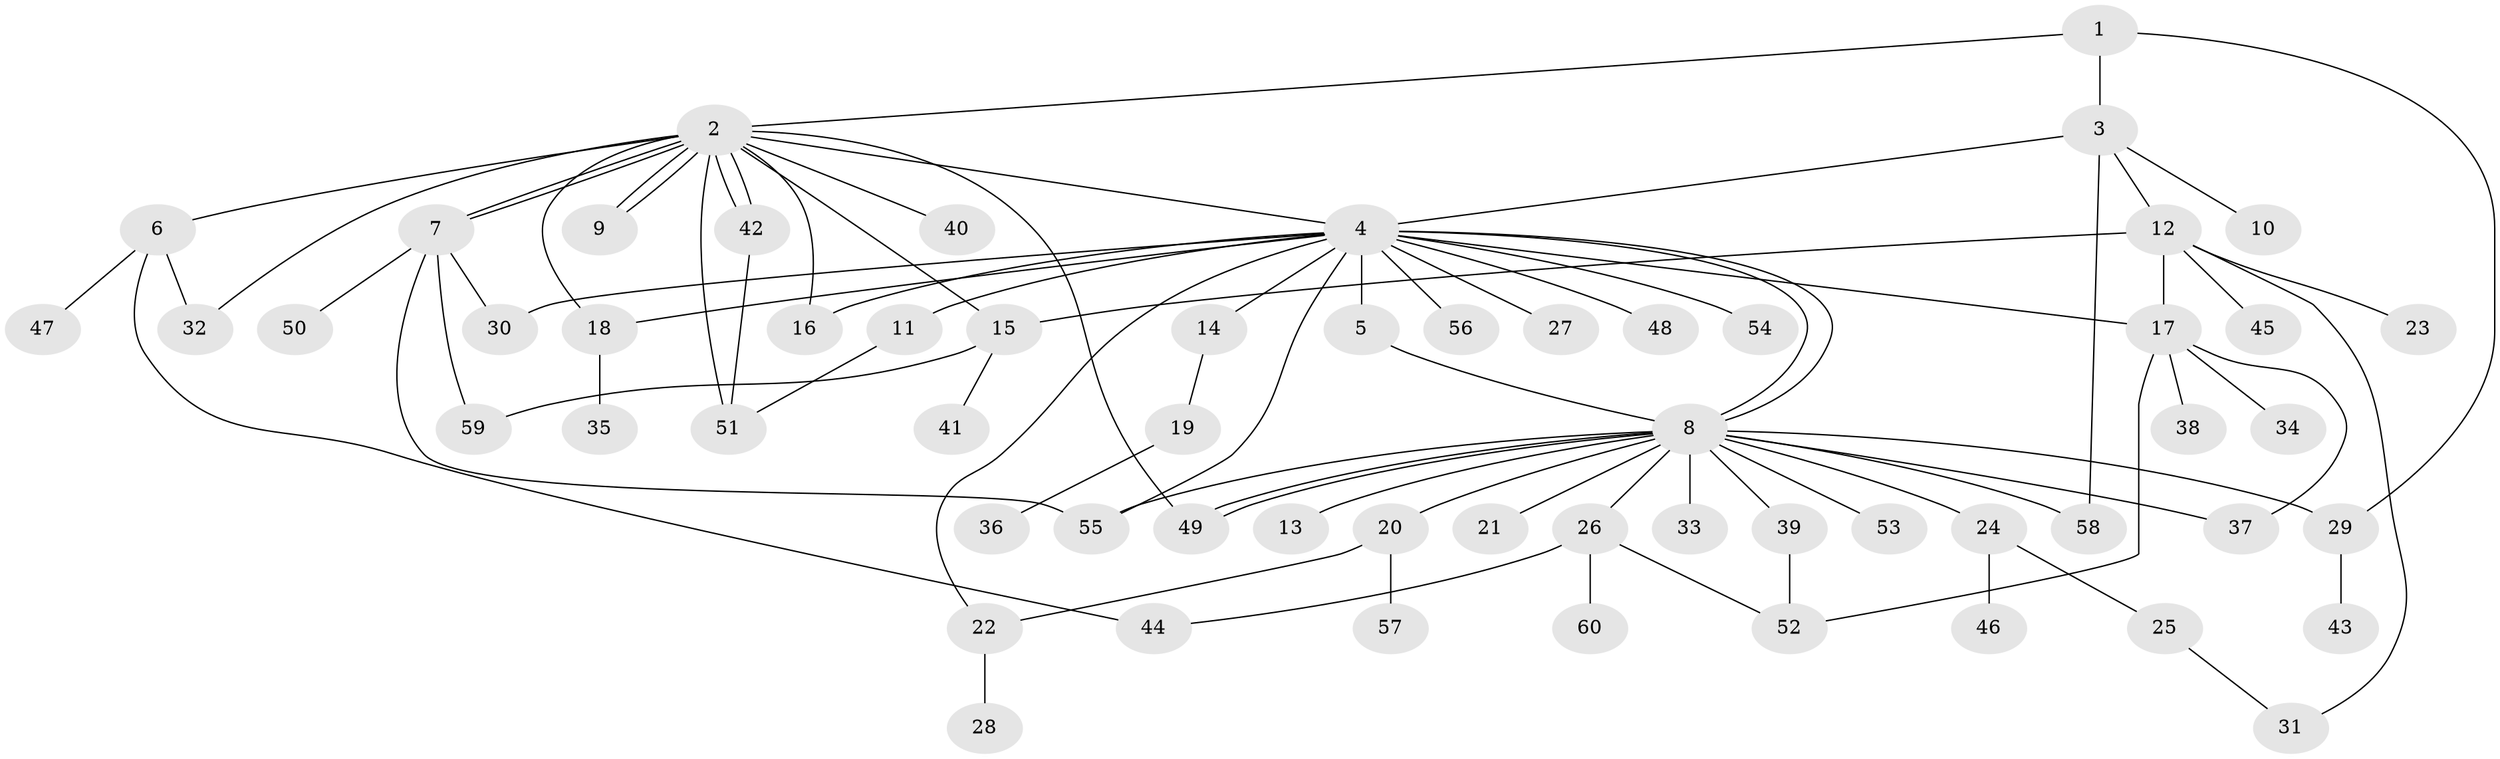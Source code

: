 // Generated by graph-tools (version 1.1) at 2025/14/03/09/25 04:14:46]
// undirected, 60 vertices, 86 edges
graph export_dot {
graph [start="1"]
  node [color=gray90,style=filled];
  1;
  2;
  3;
  4;
  5;
  6;
  7;
  8;
  9;
  10;
  11;
  12;
  13;
  14;
  15;
  16;
  17;
  18;
  19;
  20;
  21;
  22;
  23;
  24;
  25;
  26;
  27;
  28;
  29;
  30;
  31;
  32;
  33;
  34;
  35;
  36;
  37;
  38;
  39;
  40;
  41;
  42;
  43;
  44;
  45;
  46;
  47;
  48;
  49;
  50;
  51;
  52;
  53;
  54;
  55;
  56;
  57;
  58;
  59;
  60;
  1 -- 2;
  1 -- 3;
  1 -- 29;
  2 -- 4;
  2 -- 6;
  2 -- 7;
  2 -- 7;
  2 -- 9;
  2 -- 9;
  2 -- 15;
  2 -- 16;
  2 -- 18;
  2 -- 32;
  2 -- 40;
  2 -- 42;
  2 -- 42;
  2 -- 49;
  2 -- 51;
  3 -- 4;
  3 -- 10;
  3 -- 12;
  3 -- 58;
  4 -- 5;
  4 -- 8;
  4 -- 8;
  4 -- 11;
  4 -- 14;
  4 -- 16;
  4 -- 17;
  4 -- 18;
  4 -- 22;
  4 -- 27;
  4 -- 30;
  4 -- 48;
  4 -- 54;
  4 -- 55;
  4 -- 56;
  5 -- 8;
  6 -- 32;
  6 -- 44;
  6 -- 47;
  7 -- 30;
  7 -- 50;
  7 -- 55;
  7 -- 59;
  8 -- 13;
  8 -- 20;
  8 -- 21;
  8 -- 24;
  8 -- 26;
  8 -- 29;
  8 -- 33;
  8 -- 37;
  8 -- 39;
  8 -- 49;
  8 -- 49;
  8 -- 53;
  8 -- 55;
  8 -- 58;
  11 -- 51;
  12 -- 15;
  12 -- 17;
  12 -- 23;
  12 -- 31;
  12 -- 45;
  14 -- 19;
  15 -- 41;
  15 -- 59;
  17 -- 34;
  17 -- 37;
  17 -- 38;
  17 -- 52;
  18 -- 35;
  19 -- 36;
  20 -- 22;
  20 -- 57;
  22 -- 28;
  24 -- 25;
  24 -- 46;
  25 -- 31;
  26 -- 44;
  26 -- 52;
  26 -- 60;
  29 -- 43;
  39 -- 52;
  42 -- 51;
}

